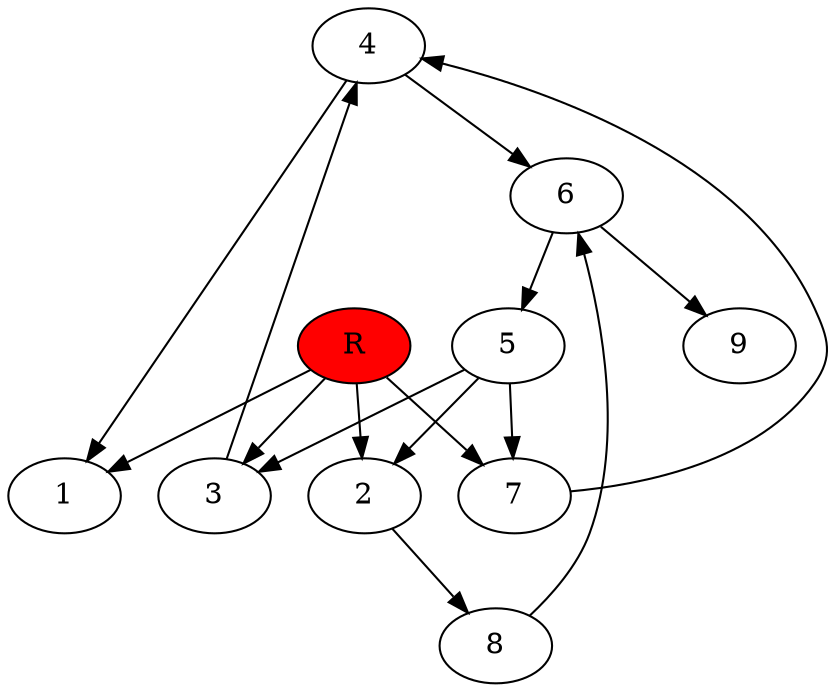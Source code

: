digraph prb27642 {
	1
	2
	3
	4
	5
	6
	7
	8
	R [fillcolor="#ff0000" style=filled]
	2 -> 8
	3 -> 4
	4 -> 1
	4 -> 6
	5 -> 2
	5 -> 3
	5 -> 7
	6 -> 5
	6 -> 9
	7 -> 4
	8 -> 6
	R -> 1
	R -> 2
	R -> 3
	R -> 7
}
